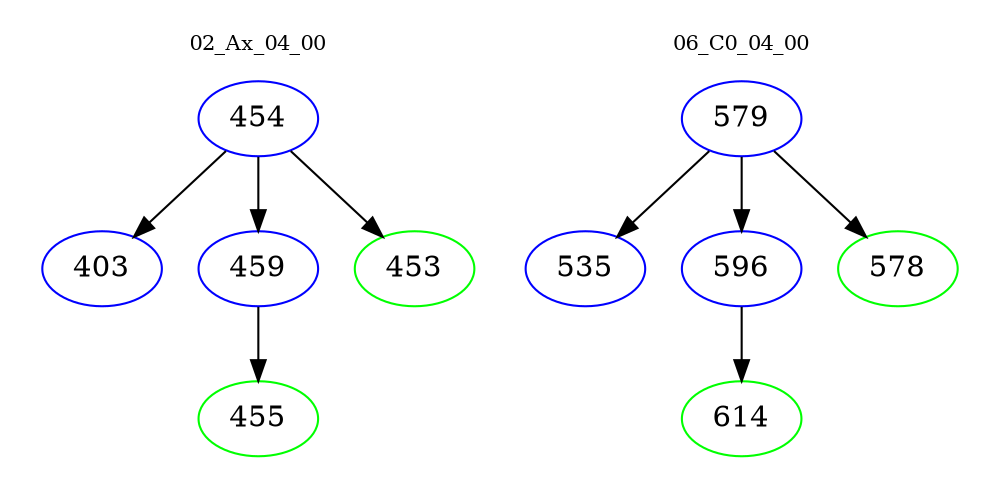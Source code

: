 digraph{
subgraph cluster_0 {
color = white
label = "02_Ax_04_00";
fontsize=10;
T0_454 [label="454", color="blue"]
T0_454 -> T0_403 [color="black"]
T0_403 [label="403", color="blue"]
T0_454 -> T0_459 [color="black"]
T0_459 [label="459", color="blue"]
T0_459 -> T0_455 [color="black"]
T0_455 [label="455", color="green"]
T0_454 -> T0_453 [color="black"]
T0_453 [label="453", color="green"]
}
subgraph cluster_1 {
color = white
label = "06_C0_04_00";
fontsize=10;
T1_579 [label="579", color="blue"]
T1_579 -> T1_535 [color="black"]
T1_535 [label="535", color="blue"]
T1_579 -> T1_596 [color="black"]
T1_596 [label="596", color="blue"]
T1_596 -> T1_614 [color="black"]
T1_614 [label="614", color="green"]
T1_579 -> T1_578 [color="black"]
T1_578 [label="578", color="green"]
}
}
